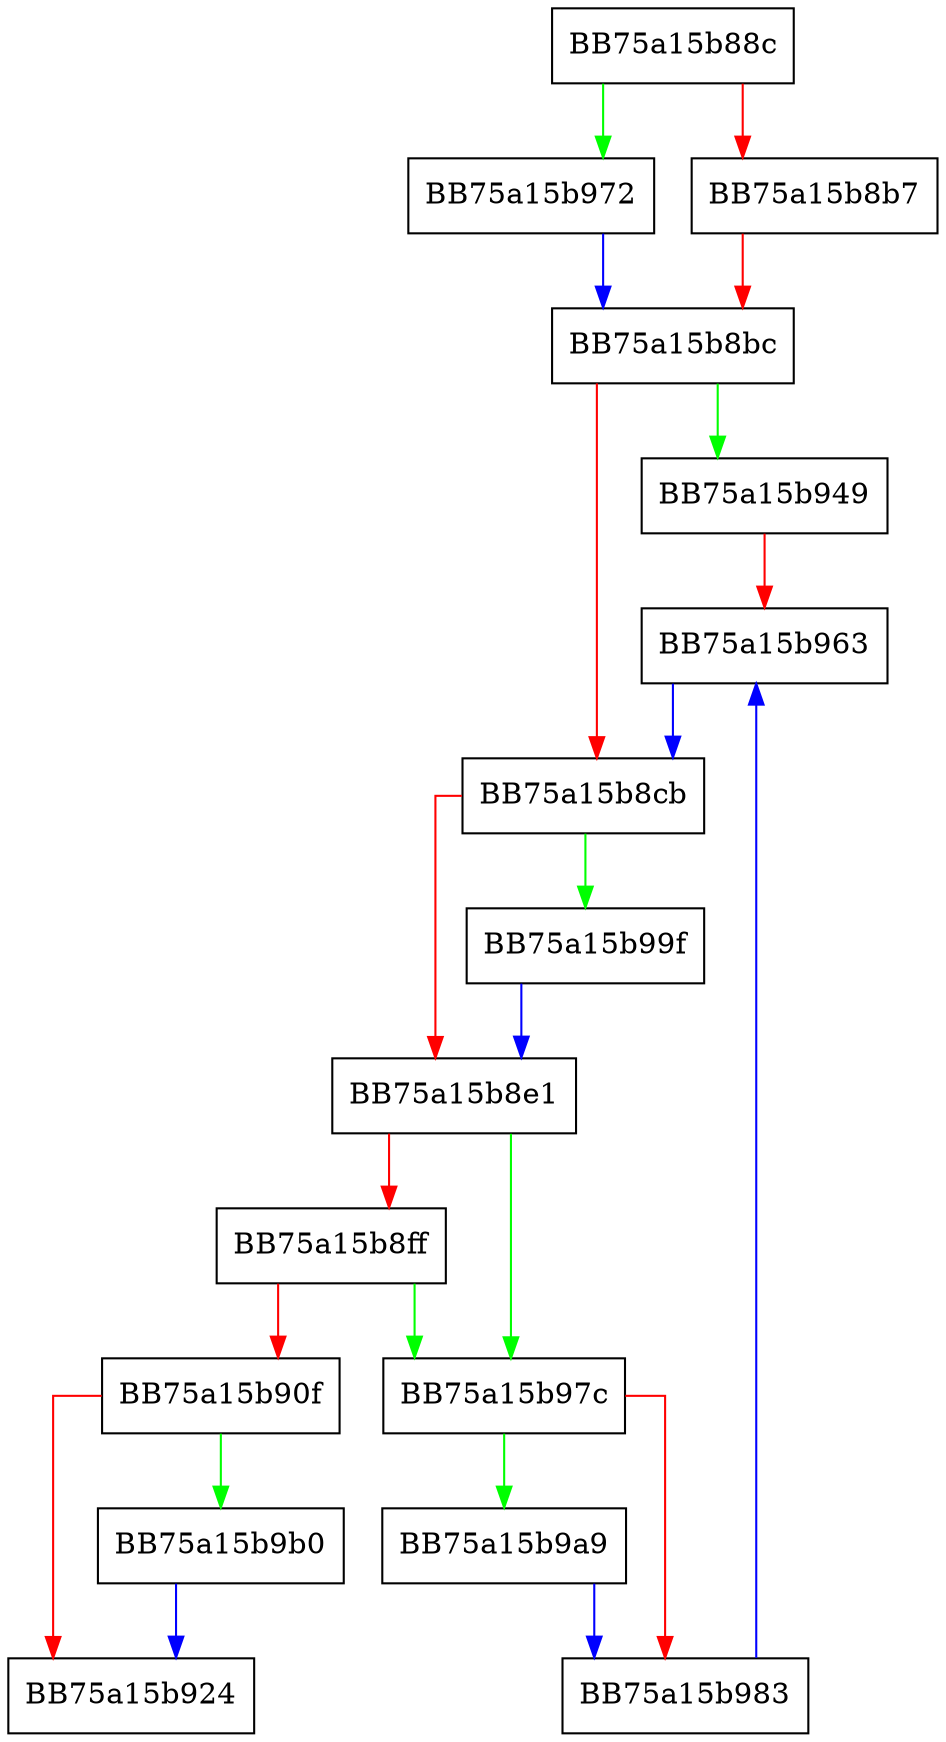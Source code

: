 digraph allocate {
  node [shape="box"];
  graph [splines=ortho];
  BB75a15b88c -> BB75a15b972 [color="green"];
  BB75a15b88c -> BB75a15b8b7 [color="red"];
  BB75a15b8b7 -> BB75a15b8bc [color="red"];
  BB75a15b8bc -> BB75a15b949 [color="green"];
  BB75a15b8bc -> BB75a15b8cb [color="red"];
  BB75a15b8cb -> BB75a15b99f [color="green"];
  BB75a15b8cb -> BB75a15b8e1 [color="red"];
  BB75a15b8e1 -> BB75a15b97c [color="green"];
  BB75a15b8e1 -> BB75a15b8ff [color="red"];
  BB75a15b8ff -> BB75a15b97c [color="green"];
  BB75a15b8ff -> BB75a15b90f [color="red"];
  BB75a15b90f -> BB75a15b9b0 [color="green"];
  BB75a15b90f -> BB75a15b924 [color="red"];
  BB75a15b949 -> BB75a15b963 [color="red"];
  BB75a15b963 -> BB75a15b8cb [color="blue"];
  BB75a15b972 -> BB75a15b8bc [color="blue"];
  BB75a15b97c -> BB75a15b9a9 [color="green"];
  BB75a15b97c -> BB75a15b983 [color="red"];
  BB75a15b983 -> BB75a15b963 [color="blue"];
  BB75a15b99f -> BB75a15b8e1 [color="blue"];
  BB75a15b9a9 -> BB75a15b983 [color="blue"];
  BB75a15b9b0 -> BB75a15b924 [color="blue"];
}